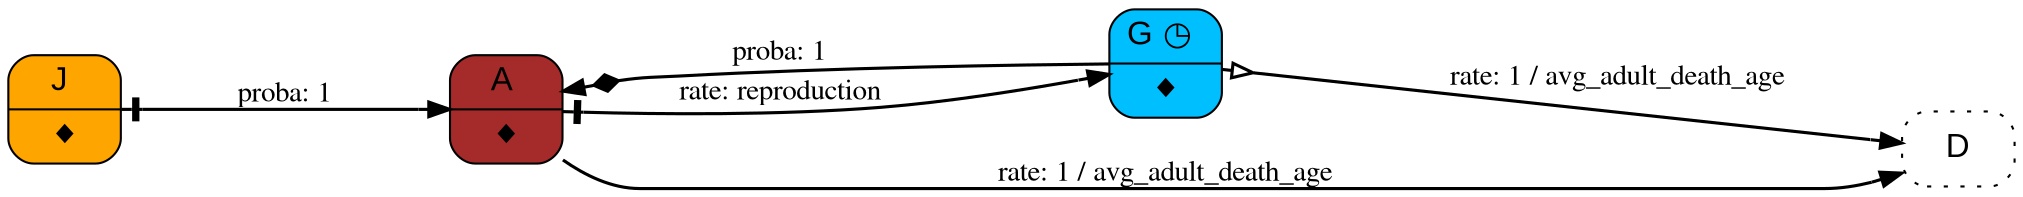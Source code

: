 digraph {
          charset="utf-8"
        	rankdir=LR;
        
        	node[fontsize=16, fontname=Arial, shape=box, style="filled,rounded"];
        	edge[minlen=1.5, fontname=Times, penwidth=1.5, tailtooltip="", headtooltip=""];

        	"J" [shape="Mrecord", label="{{\ J\ |&#9670;}}", tooltip="J (Juvenile):
	juvenile animals", fillcolor=orange, style="filled,rounded"] ;
	"A" [shape="Mrecord", label="{{\ A\ |&#9670;}}", tooltip="A (Non-gestating Adult):
	adult animals", fillcolor=brown, style="filled,rounded"] ;
	"G" [shape="Mrecord", label="{{\ G&nbsp;&#9719;\ |&#9670;}}", tooltip="G (Gestating Adult):
	adult animals (producing new juveniles)", fillcolor=deepskyblue, style="filled,rounded"] ;
	"D" [shape="Mrecord", label="D", tooltip="D (Dead):
	compartment to put dead animals", fillcolor=white, style="filled,rounded,dotted"] ;
	"A" -> "D" [label="rate: 1 / avg_adult_death_age", labeltooltip="rate: 1 / avg_adult_death_age", arrowtail="none", arrowhead="normalnone", dir=both, tooltip="", minlen=3, style="solid"];
	"A" -> "G" [label="rate: reproduction", labeltooltip="reproduction [parameter]:
	reproduction rate (/days)                                               
	1/20", arrowtail="nonetee", arrowhead="normalnone", dir=both, tooltip="COND: is_Female", minlen=3, style="solid"];
	"G" -> "A" [label="proba: 1", labeltooltip="proba: 1", arrowtail="none", arrowhead="normalnonediamond", dir=both, tooltip="", minlen=3, style="solid"];
	"G" -> "D" [label="rate: 1 / avg_adult_death_age", labeltooltip="rate: 1 / avg_adult_death_age", arrowtail="noneoinv", arrowhead="normalnone", dir=both, tooltip="ESCAPE: True", minlen=3, style="solid"];
	"J" -> "A" [label="proba: 1", labeltooltip="proba: 1", arrowtail="nonetee", arrowhead="normalnone", dir=both, tooltip="COND: GreaterThan(age, adult_age)", minlen=3, style="solid"];
}